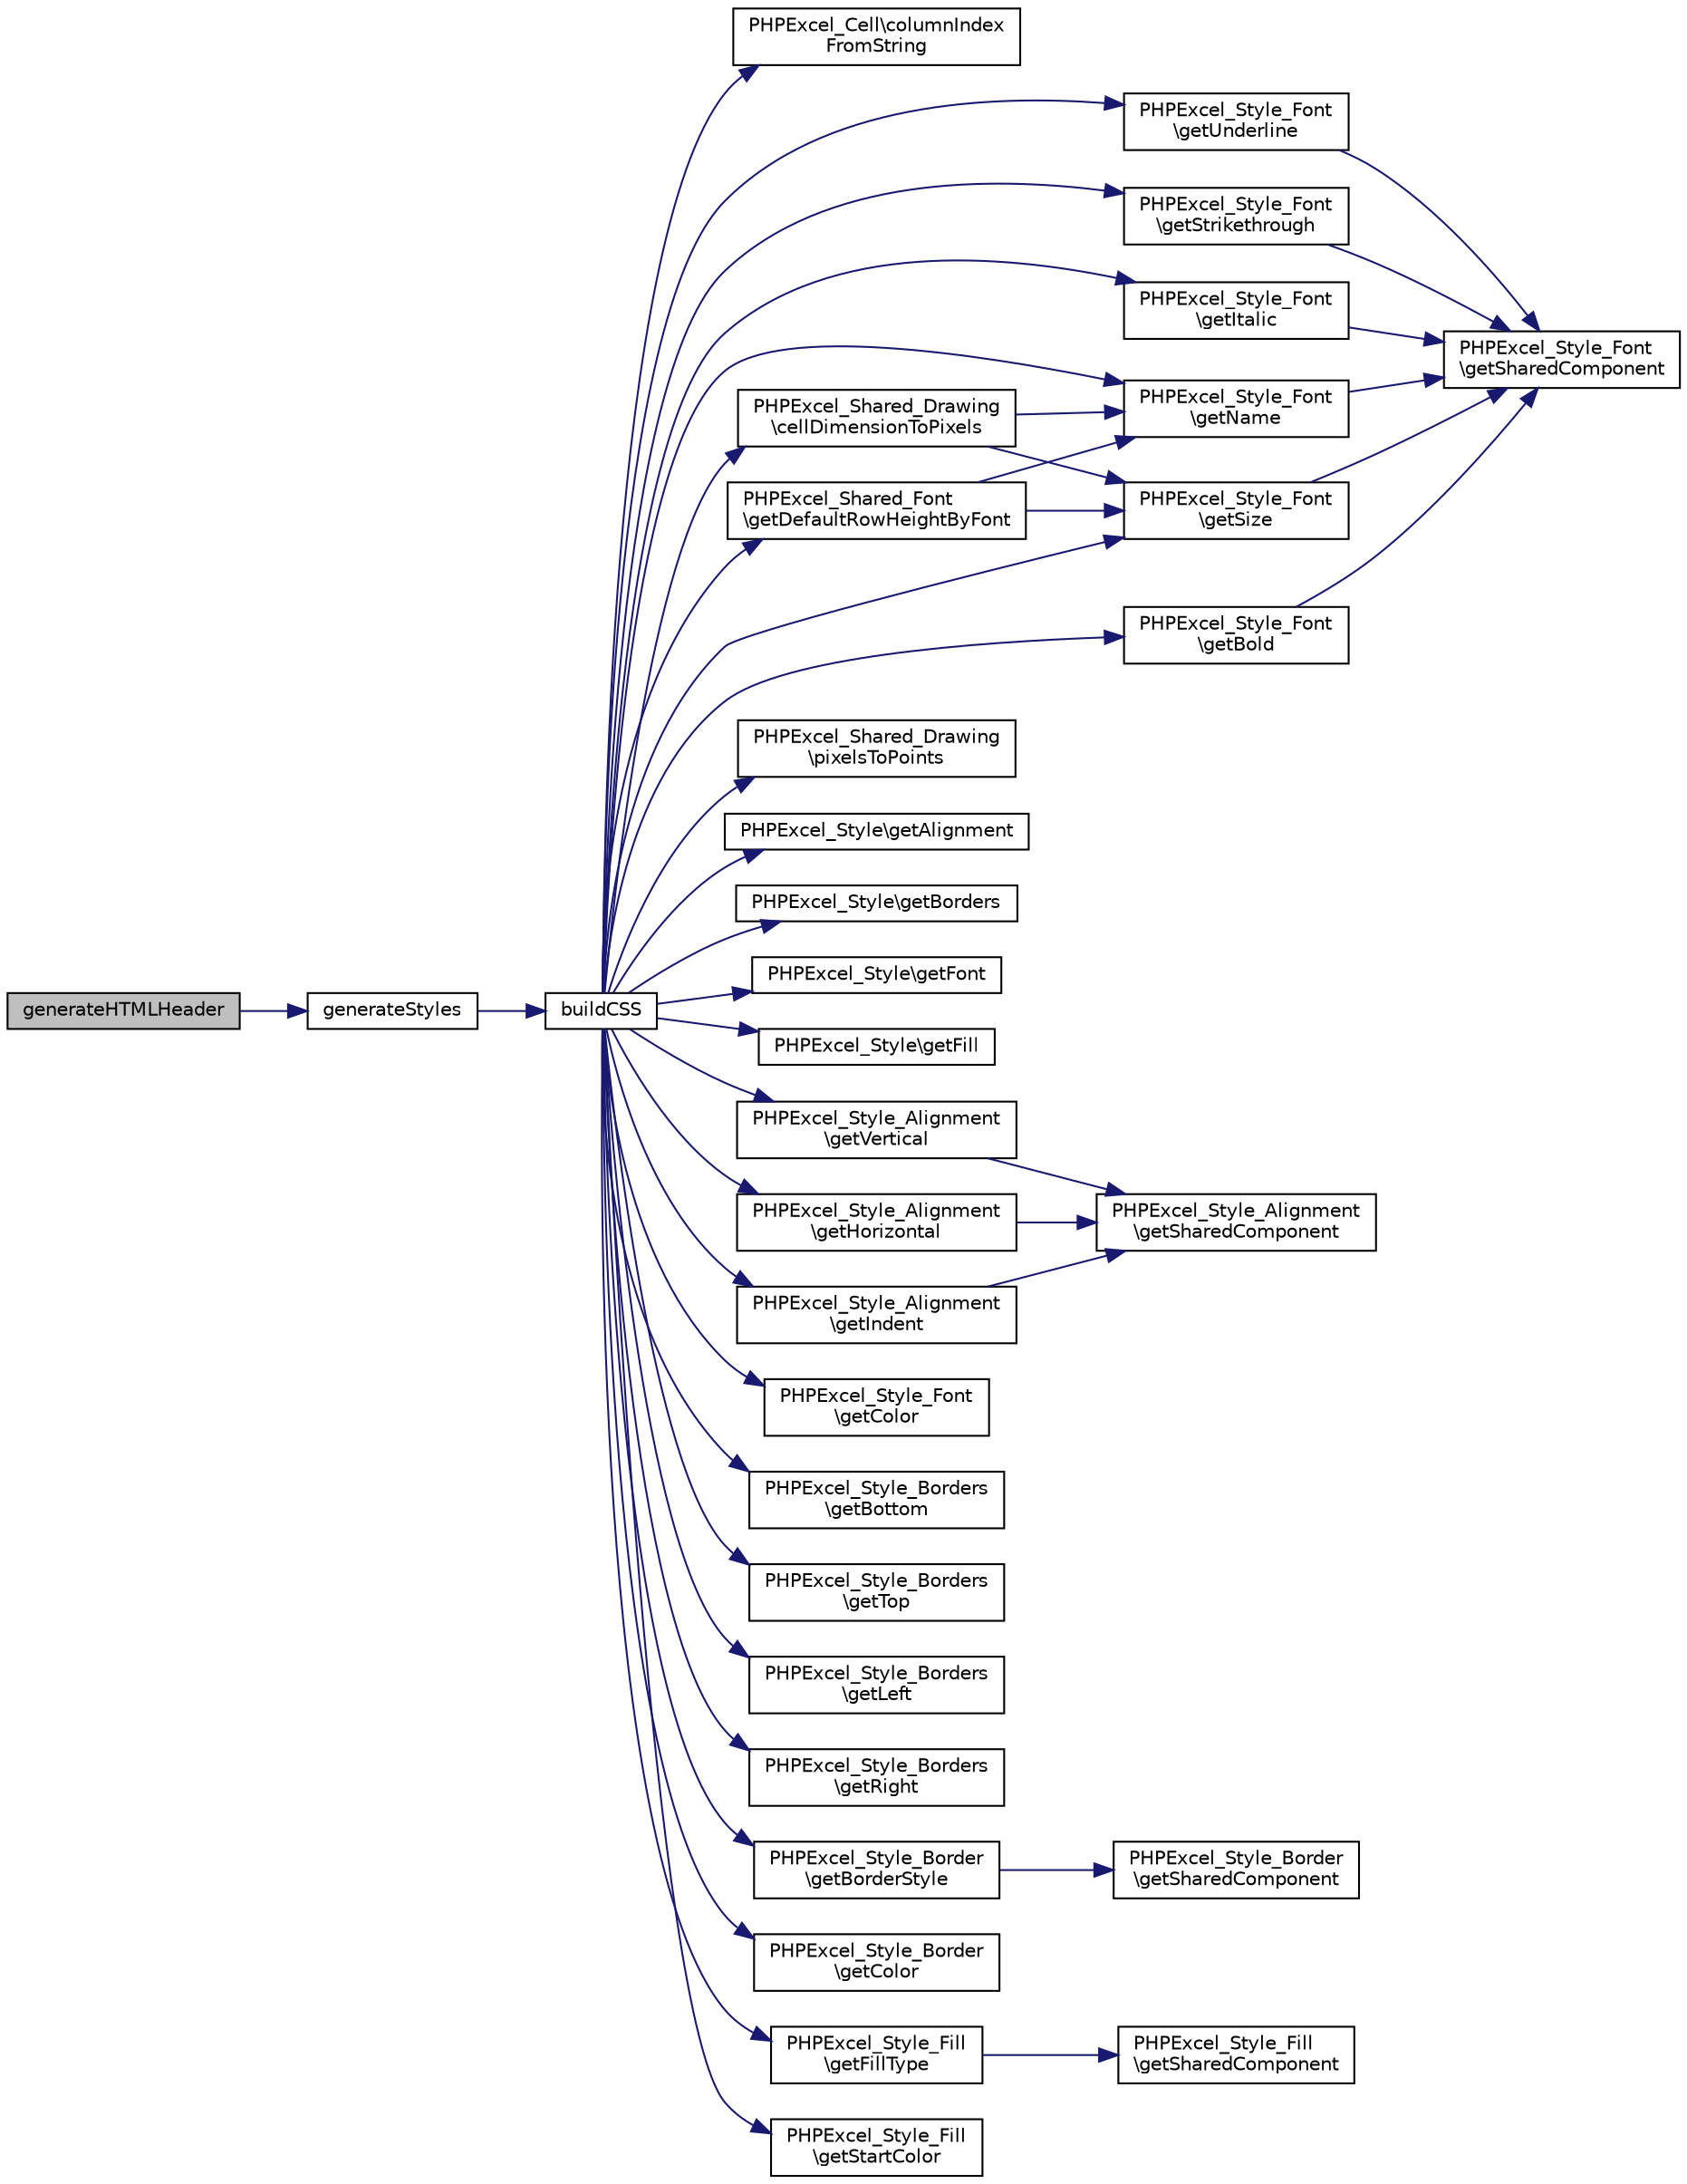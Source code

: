 digraph "generateHTMLHeader"
{
  edge [fontname="Helvetica",fontsize="10",labelfontname="Helvetica",labelfontsize="10"];
  node [fontname="Helvetica",fontsize="10",shape=record];
  rankdir="LR";
  Node70 [label="generateHTMLHeader",height=0.2,width=0.4,color="black", fillcolor="grey75", style="filled", fontcolor="black"];
  Node70 -> Node71 [color="midnightblue",fontsize="10",style="solid",fontname="Helvetica"];
  Node71 [label="generateStyles",height=0.2,width=0.4,color="black", fillcolor="white", style="filled",URL="$class_p_h_p_excel___writer___h_t_m_l.html#ae6002be0e346a33c8f65d034dc93158e"];
  Node71 -> Node72 [color="midnightblue",fontsize="10",style="solid",fontname="Helvetica"];
  Node72 [label="buildCSS",height=0.2,width=0.4,color="black", fillcolor="white", style="filled",URL="$class_p_h_p_excel___writer___h_t_m_l.html#a3f8fdb7ac7b7089f7b8ca365afbba79f"];
  Node72 -> Node73 [color="midnightblue",fontsize="10",style="solid",fontname="Helvetica"];
  Node73 [label="PHPExcel_Cell\\columnIndex\lFromString",height=0.2,width=0.4,color="black", fillcolor="white", style="filled",URL="$class_p_h_p_excel___cell.html#a492724422ceefe1d16ed2a8997a0a489"];
  Node72 -> Node74 [color="midnightblue",fontsize="10",style="solid",fontname="Helvetica"];
  Node74 [label="PHPExcel_Shared_Drawing\l\\cellDimensionToPixels",height=0.2,width=0.4,color="black", fillcolor="white", style="filled",URL="$class_p_h_p_excel___shared___drawing.html#ad277ad1275f65facccdb5786d244519f"];
  Node74 -> Node75 [color="midnightblue",fontsize="10",style="solid",fontname="Helvetica"];
  Node75 [label="PHPExcel_Style_Font\l\\getName",height=0.2,width=0.4,color="black", fillcolor="white", style="filled",URL="$class_p_h_p_excel___style___font.html#a3d0963e68bb313b163a73f2803c64600"];
  Node75 -> Node76 [color="midnightblue",fontsize="10",style="solid",fontname="Helvetica"];
  Node76 [label="PHPExcel_Style_Font\l\\getSharedComponent",height=0.2,width=0.4,color="black", fillcolor="white", style="filled",URL="$class_p_h_p_excel___style___font.html#a49e6e514d1dce7982e6864942bcb1f5d"];
  Node74 -> Node77 [color="midnightblue",fontsize="10",style="solid",fontname="Helvetica"];
  Node77 [label="PHPExcel_Style_Font\l\\getSize",height=0.2,width=0.4,color="black", fillcolor="white", style="filled",URL="$class_p_h_p_excel___style___font.html#a75cce10cdf81be6dc84881c28b3379b7"];
  Node77 -> Node76 [color="midnightblue",fontsize="10",style="solid",fontname="Helvetica"];
  Node72 -> Node78 [color="midnightblue",fontsize="10",style="solid",fontname="Helvetica"];
  Node78 [label="PHPExcel_Shared_Drawing\l\\pixelsToPoints",height=0.2,width=0.4,color="black", fillcolor="white", style="filled",URL="$class_p_h_p_excel___shared___drawing.html#aba1a5dae5db4c29931213aebd520c79f"];
  Node72 -> Node79 [color="midnightblue",fontsize="10",style="solid",fontname="Helvetica"];
  Node79 [label="PHPExcel_Shared_Font\l\\getDefaultRowHeightByFont",height=0.2,width=0.4,color="black", fillcolor="white", style="filled",URL="$class_p_h_p_excel___shared___font.html#a7fdb715cc4d872ef8b3fd2a633ff4876"];
  Node79 -> Node75 [color="midnightblue",fontsize="10",style="solid",fontname="Helvetica"];
  Node79 -> Node77 [color="midnightblue",fontsize="10",style="solid",fontname="Helvetica"];
  Node72 -> Node80 [color="midnightblue",fontsize="10",style="solid",fontname="Helvetica"];
  Node80 [label="PHPExcel_Style\\getAlignment",height=0.2,width=0.4,color="black", fillcolor="white", style="filled",URL="$class_p_h_p_excel___style.html#a1fcacc30e51454559b9671bc0463cac9"];
  Node72 -> Node81 [color="midnightblue",fontsize="10",style="solid",fontname="Helvetica"];
  Node81 [label="PHPExcel_Style\\getBorders",height=0.2,width=0.4,color="black", fillcolor="white", style="filled",URL="$class_p_h_p_excel___style.html#a6e352bc82dfb6fa068d43686e827e329"];
  Node72 -> Node82 [color="midnightblue",fontsize="10",style="solid",fontname="Helvetica"];
  Node82 [label="PHPExcel_Style\\getFont",height=0.2,width=0.4,color="black", fillcolor="white", style="filled",URL="$class_p_h_p_excel___style.html#af2469ce4ebc6317428d2bf86fe7f205f"];
  Node72 -> Node83 [color="midnightblue",fontsize="10",style="solid",fontname="Helvetica"];
  Node83 [label="PHPExcel_Style\\getFill",height=0.2,width=0.4,color="black", fillcolor="white", style="filled",URL="$class_p_h_p_excel___style.html#abf22867fc5c2800db66044f70c21105c"];
  Node72 -> Node84 [color="midnightblue",fontsize="10",style="solid",fontname="Helvetica"];
  Node84 [label="PHPExcel_Style_Alignment\l\\getVertical",height=0.2,width=0.4,color="black", fillcolor="white", style="filled",URL="$class_p_h_p_excel___style___alignment.html#af7fdbcec55ff03901749f0d38c8e1680"];
  Node84 -> Node85 [color="midnightblue",fontsize="10",style="solid",fontname="Helvetica"];
  Node85 [label="PHPExcel_Style_Alignment\l\\getSharedComponent",height=0.2,width=0.4,color="black", fillcolor="white", style="filled",URL="$class_p_h_p_excel___style___alignment.html#a49e6e514d1dce7982e6864942bcb1f5d"];
  Node72 -> Node86 [color="midnightblue",fontsize="10",style="solid",fontname="Helvetica"];
  Node86 [label="PHPExcel_Style_Alignment\l\\getHorizontal",height=0.2,width=0.4,color="black", fillcolor="white", style="filled",URL="$class_p_h_p_excel___style___alignment.html#a4f6993457027c2e85be7d4aa9c3c1c7c"];
  Node86 -> Node85 [color="midnightblue",fontsize="10",style="solid",fontname="Helvetica"];
  Node72 -> Node87 [color="midnightblue",fontsize="10",style="solid",fontname="Helvetica"];
  Node87 [label="PHPExcel_Style_Alignment\l\\getIndent",height=0.2,width=0.4,color="black", fillcolor="white", style="filled",URL="$class_p_h_p_excel___style___alignment.html#a0a09e0110a81470ca7791be5738f353f"];
  Node87 -> Node85 [color="midnightblue",fontsize="10",style="solid",fontname="Helvetica"];
  Node72 -> Node88 [color="midnightblue",fontsize="10",style="solid",fontname="Helvetica"];
  Node88 [label="PHPExcel_Style_Font\l\\getBold",height=0.2,width=0.4,color="black", fillcolor="white", style="filled",URL="$class_p_h_p_excel___style___font.html#a57537d7ea7b84fffb127c2e596187ba4"];
  Node88 -> Node76 [color="midnightblue",fontsize="10",style="solid",fontname="Helvetica"];
  Node72 -> Node89 [color="midnightblue",fontsize="10",style="solid",fontname="Helvetica"];
  Node89 [label="PHPExcel_Style_Font\l\\getUnderline",height=0.2,width=0.4,color="black", fillcolor="white", style="filled",URL="$class_p_h_p_excel___style___font.html#a6cd36039ad06b8ef5390c3193aca3858"];
  Node89 -> Node76 [color="midnightblue",fontsize="10",style="solid",fontname="Helvetica"];
  Node72 -> Node90 [color="midnightblue",fontsize="10",style="solid",fontname="Helvetica"];
  Node90 [label="PHPExcel_Style_Font\l\\getStrikethrough",height=0.2,width=0.4,color="black", fillcolor="white", style="filled",URL="$class_p_h_p_excel___style___font.html#a3a2e793bb81c0626c8b841c02fa1cf31"];
  Node90 -> Node76 [color="midnightblue",fontsize="10",style="solid",fontname="Helvetica"];
  Node72 -> Node91 [color="midnightblue",fontsize="10",style="solid",fontname="Helvetica"];
  Node91 [label="PHPExcel_Style_Font\l\\getItalic",height=0.2,width=0.4,color="black", fillcolor="white", style="filled",URL="$class_p_h_p_excel___style___font.html#aa8ac8f3e49a635d5d1af80f558ad0d35"];
  Node91 -> Node76 [color="midnightblue",fontsize="10",style="solid",fontname="Helvetica"];
  Node72 -> Node92 [color="midnightblue",fontsize="10",style="solid",fontname="Helvetica"];
  Node92 [label="PHPExcel_Style_Font\l\\getColor",height=0.2,width=0.4,color="black", fillcolor="white", style="filled",URL="$class_p_h_p_excel___style___font.html#aa8642511e4effd1b9ff80c64ff788cfd"];
  Node72 -> Node75 [color="midnightblue",fontsize="10",style="solid",fontname="Helvetica"];
  Node72 -> Node77 [color="midnightblue",fontsize="10",style="solid",fontname="Helvetica"];
  Node72 -> Node93 [color="midnightblue",fontsize="10",style="solid",fontname="Helvetica"];
  Node93 [label="PHPExcel_Style_Borders\l\\getBottom",height=0.2,width=0.4,color="black", fillcolor="white", style="filled",URL="$class_p_h_p_excel___style___borders.html#aca588c79ee8446ebbcefbbd52258f0eb"];
  Node72 -> Node94 [color="midnightblue",fontsize="10",style="solid",fontname="Helvetica"];
  Node94 [label="PHPExcel_Style_Borders\l\\getTop",height=0.2,width=0.4,color="black", fillcolor="white", style="filled",URL="$class_p_h_p_excel___style___borders.html#ac792c72f58f9f30b7a5904839346d9d6"];
  Node72 -> Node95 [color="midnightblue",fontsize="10",style="solid",fontname="Helvetica"];
  Node95 [label="PHPExcel_Style_Borders\l\\getLeft",height=0.2,width=0.4,color="black", fillcolor="white", style="filled",URL="$class_p_h_p_excel___style___borders.html#ac69f056fdd8d8f682eea8356fa4c77cc"];
  Node72 -> Node96 [color="midnightblue",fontsize="10",style="solid",fontname="Helvetica"];
  Node96 [label="PHPExcel_Style_Borders\l\\getRight",height=0.2,width=0.4,color="black", fillcolor="white", style="filled",URL="$class_p_h_p_excel___style___borders.html#a8a52dd23c077914ed92b81d74bc0a279"];
  Node72 -> Node97 [color="midnightblue",fontsize="10",style="solid",fontname="Helvetica"];
  Node97 [label="PHPExcel_Style_Border\l\\getBorderStyle",height=0.2,width=0.4,color="black", fillcolor="white", style="filled",URL="$class_p_h_p_excel___style___border.html#a008ae4d2152b63cf539a49b341b10361"];
  Node97 -> Node98 [color="midnightblue",fontsize="10",style="solid",fontname="Helvetica"];
  Node98 [label="PHPExcel_Style_Border\l\\getSharedComponent",height=0.2,width=0.4,color="black", fillcolor="white", style="filled",URL="$class_p_h_p_excel___style___border.html#a49e6e514d1dce7982e6864942bcb1f5d"];
  Node72 -> Node99 [color="midnightblue",fontsize="10",style="solid",fontname="Helvetica"];
  Node99 [label="PHPExcel_Style_Border\l\\getColor",height=0.2,width=0.4,color="black", fillcolor="white", style="filled",URL="$class_p_h_p_excel___style___border.html#aa8642511e4effd1b9ff80c64ff788cfd"];
  Node72 -> Node100 [color="midnightblue",fontsize="10",style="solid",fontname="Helvetica"];
  Node100 [label="PHPExcel_Style_Fill\l\\getFillType",height=0.2,width=0.4,color="black", fillcolor="white", style="filled",URL="$class_p_h_p_excel___style___fill.html#ab569bc8490a93450228f560939838d41"];
  Node100 -> Node101 [color="midnightblue",fontsize="10",style="solid",fontname="Helvetica"];
  Node101 [label="PHPExcel_Style_Fill\l\\getSharedComponent",height=0.2,width=0.4,color="black", fillcolor="white", style="filled",URL="$class_p_h_p_excel___style___fill.html#a49e6e514d1dce7982e6864942bcb1f5d"];
  Node72 -> Node102 [color="midnightblue",fontsize="10",style="solid",fontname="Helvetica"];
  Node102 [label="PHPExcel_Style_Fill\l\\getStartColor",height=0.2,width=0.4,color="black", fillcolor="white", style="filled",URL="$class_p_h_p_excel___style___fill.html#afcfd4bab1770ea9047623d60c6f5cc6a"];
}

